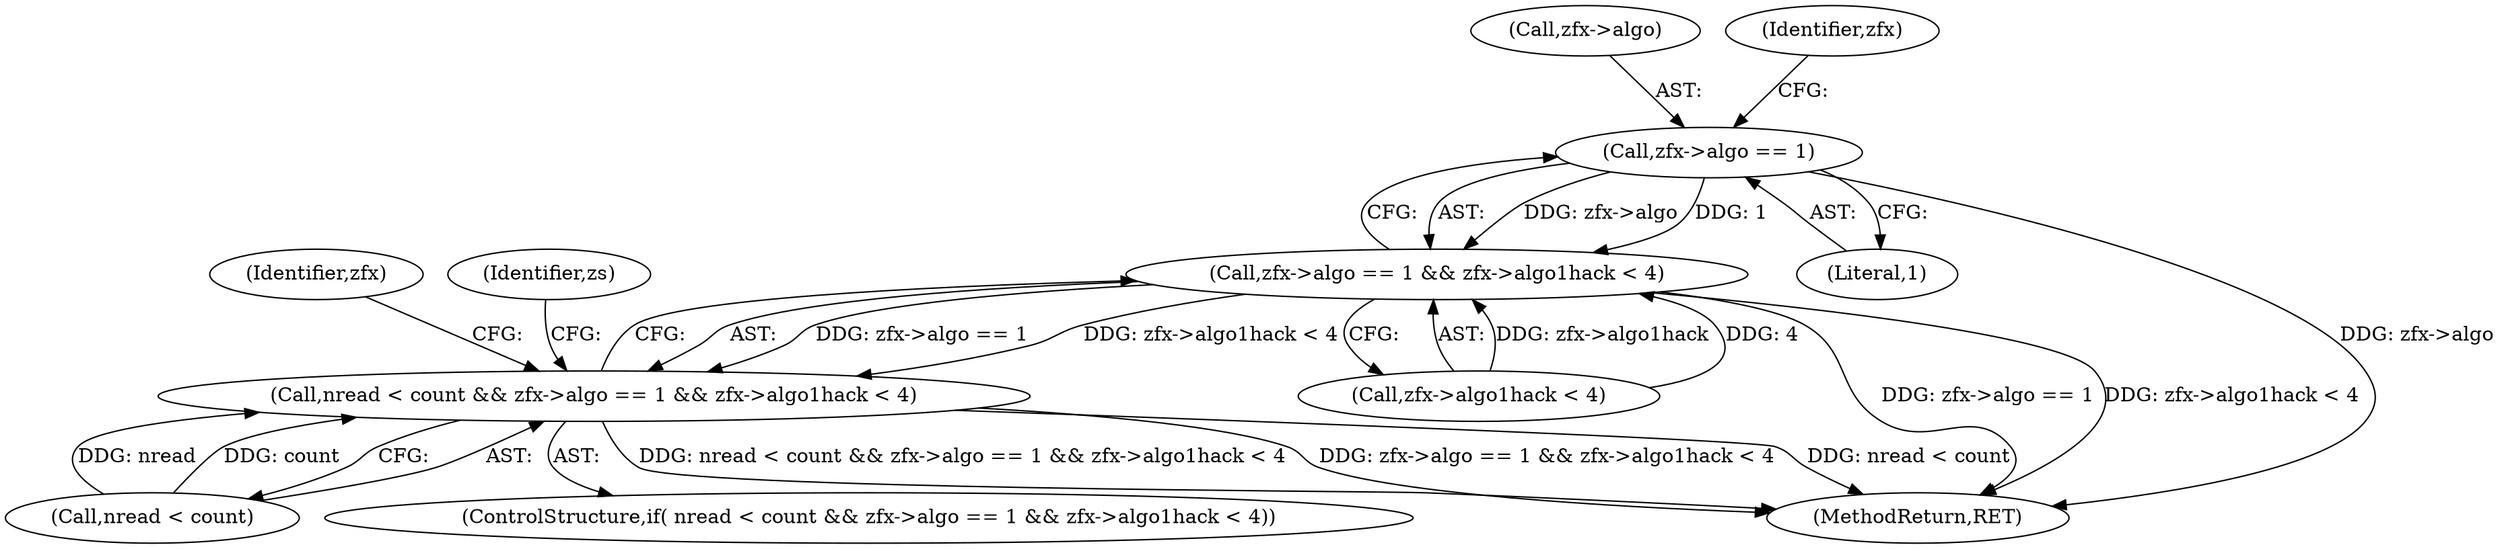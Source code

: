 digraph "0_gnupg_014b2103fcb12f261135e3954f26e9e07b39e342@pointer" {
"1000219" [label="(Call,zfx->algo == 1)"];
"1000218" [label="(Call,zfx->algo == 1 && zfx->algo1hack < 4)"];
"1000214" [label="(Call,nread < count && zfx->algo == 1 && zfx->algo1hack < 4)"];
"1000249" [label="(Identifier,zs)"];
"1000223" [label="(Literal,1)"];
"1000218" [label="(Call,zfx->algo == 1 && zfx->algo1hack < 4)"];
"1000220" [label="(Call,zfx->algo)"];
"1000224" [label="(Call,zfx->algo1hack < 4)"];
"1000343" [label="(MethodReturn,RET)"];
"1000215" [label="(Call,nread < count)"];
"1000234" [label="(Identifier,zfx)"];
"1000214" [label="(Call,nread < count && zfx->algo == 1 && zfx->algo1hack < 4)"];
"1000213" [label="(ControlStructure,if( nread < count && zfx->algo == 1 && zfx->algo1hack < 4))"];
"1000226" [label="(Identifier,zfx)"];
"1000219" [label="(Call,zfx->algo == 1)"];
"1000219" -> "1000218"  [label="AST: "];
"1000219" -> "1000223"  [label="CFG: "];
"1000220" -> "1000219"  [label="AST: "];
"1000223" -> "1000219"  [label="AST: "];
"1000226" -> "1000219"  [label="CFG: "];
"1000218" -> "1000219"  [label="CFG: "];
"1000219" -> "1000343"  [label="DDG: zfx->algo"];
"1000219" -> "1000218"  [label="DDG: zfx->algo"];
"1000219" -> "1000218"  [label="DDG: 1"];
"1000218" -> "1000214"  [label="AST: "];
"1000218" -> "1000224"  [label="CFG: "];
"1000224" -> "1000218"  [label="AST: "];
"1000214" -> "1000218"  [label="CFG: "];
"1000218" -> "1000343"  [label="DDG: zfx->algo == 1"];
"1000218" -> "1000343"  [label="DDG: zfx->algo1hack < 4"];
"1000218" -> "1000214"  [label="DDG: zfx->algo == 1"];
"1000218" -> "1000214"  [label="DDG: zfx->algo1hack < 4"];
"1000224" -> "1000218"  [label="DDG: zfx->algo1hack"];
"1000224" -> "1000218"  [label="DDG: 4"];
"1000214" -> "1000213"  [label="AST: "];
"1000214" -> "1000215"  [label="CFG: "];
"1000215" -> "1000214"  [label="AST: "];
"1000234" -> "1000214"  [label="CFG: "];
"1000249" -> "1000214"  [label="CFG: "];
"1000214" -> "1000343"  [label="DDG: nread < count && zfx->algo == 1 && zfx->algo1hack < 4"];
"1000214" -> "1000343"  [label="DDG: zfx->algo == 1 && zfx->algo1hack < 4"];
"1000214" -> "1000343"  [label="DDG: nread < count"];
"1000215" -> "1000214"  [label="DDG: nread"];
"1000215" -> "1000214"  [label="DDG: count"];
}
